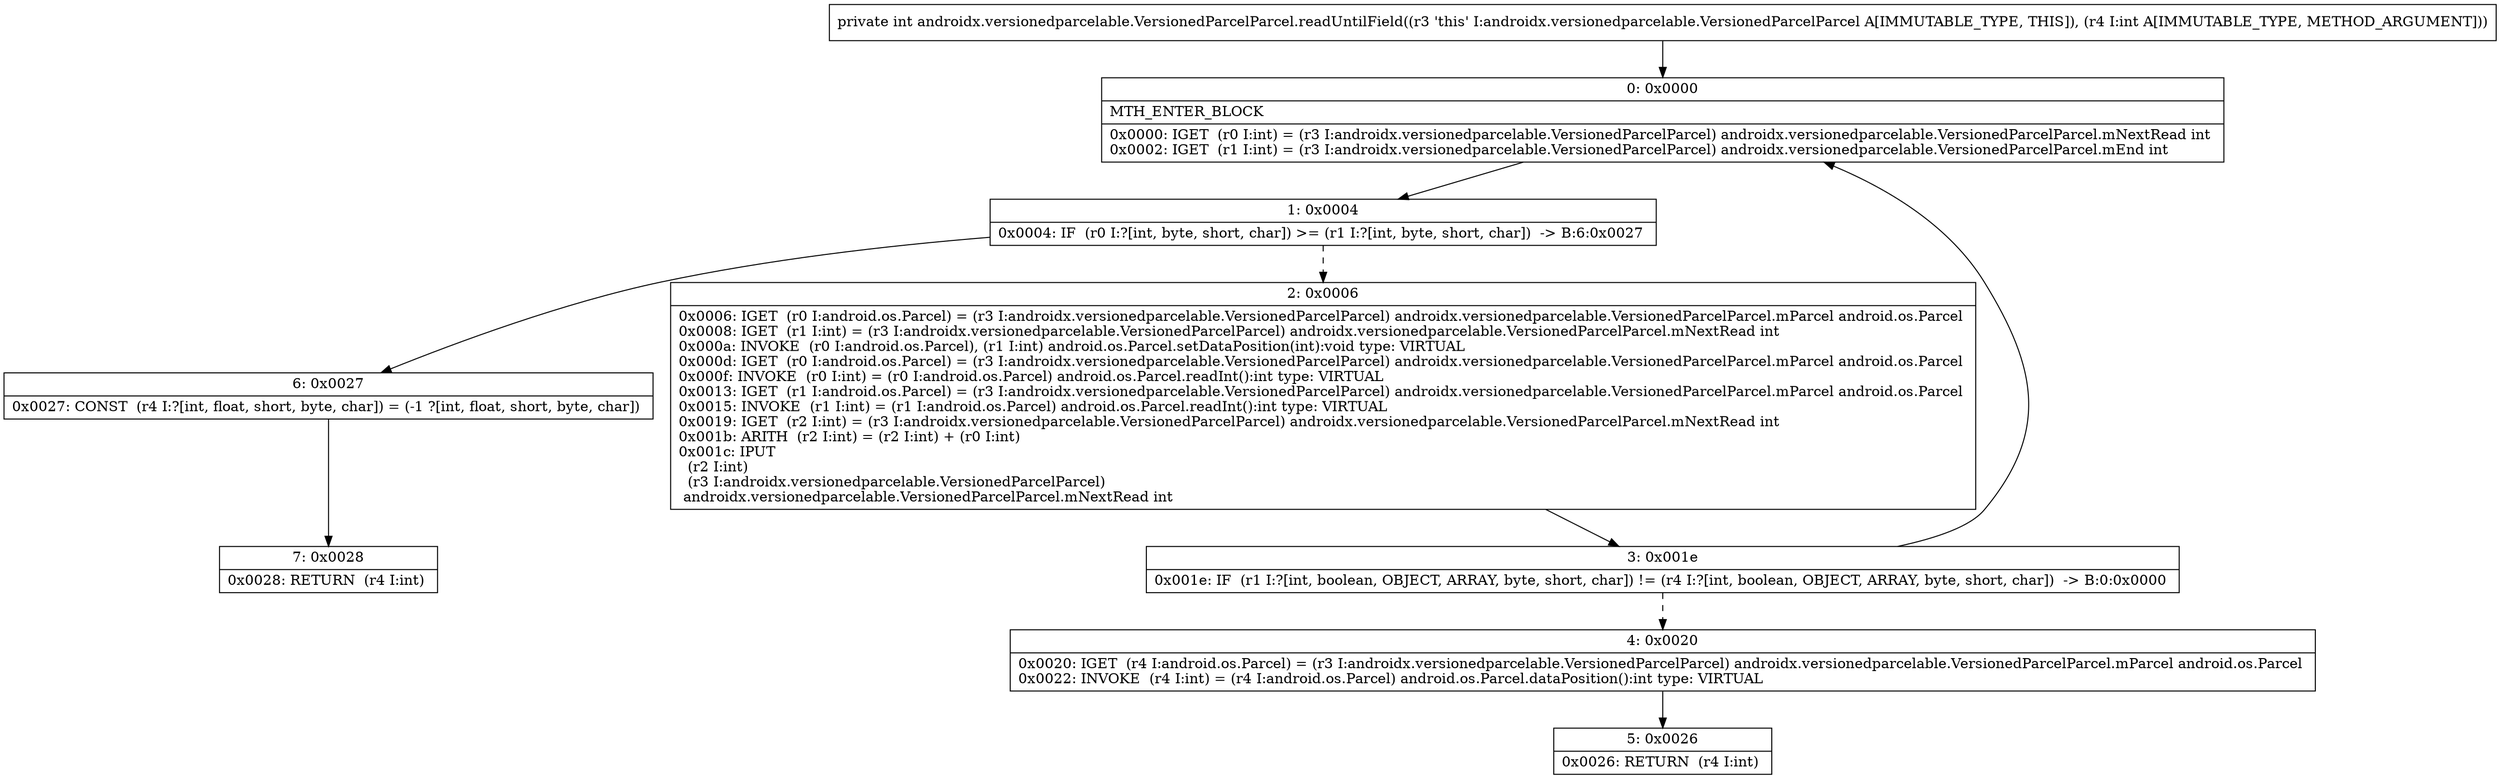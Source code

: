 digraph "CFG forandroidx.versionedparcelable.VersionedParcelParcel.readUntilField(I)I" {
Node_0 [shape=record,label="{0\:\ 0x0000|MTH_ENTER_BLOCK\l|0x0000: IGET  (r0 I:int) = (r3 I:androidx.versionedparcelable.VersionedParcelParcel) androidx.versionedparcelable.VersionedParcelParcel.mNextRead int \l0x0002: IGET  (r1 I:int) = (r3 I:androidx.versionedparcelable.VersionedParcelParcel) androidx.versionedparcelable.VersionedParcelParcel.mEnd int \l}"];
Node_1 [shape=record,label="{1\:\ 0x0004|0x0004: IF  (r0 I:?[int, byte, short, char]) \>= (r1 I:?[int, byte, short, char])  \-\> B:6:0x0027 \l}"];
Node_2 [shape=record,label="{2\:\ 0x0006|0x0006: IGET  (r0 I:android.os.Parcel) = (r3 I:androidx.versionedparcelable.VersionedParcelParcel) androidx.versionedparcelable.VersionedParcelParcel.mParcel android.os.Parcel \l0x0008: IGET  (r1 I:int) = (r3 I:androidx.versionedparcelable.VersionedParcelParcel) androidx.versionedparcelable.VersionedParcelParcel.mNextRead int \l0x000a: INVOKE  (r0 I:android.os.Parcel), (r1 I:int) android.os.Parcel.setDataPosition(int):void type: VIRTUAL \l0x000d: IGET  (r0 I:android.os.Parcel) = (r3 I:androidx.versionedparcelable.VersionedParcelParcel) androidx.versionedparcelable.VersionedParcelParcel.mParcel android.os.Parcel \l0x000f: INVOKE  (r0 I:int) = (r0 I:android.os.Parcel) android.os.Parcel.readInt():int type: VIRTUAL \l0x0013: IGET  (r1 I:android.os.Parcel) = (r3 I:androidx.versionedparcelable.VersionedParcelParcel) androidx.versionedparcelable.VersionedParcelParcel.mParcel android.os.Parcel \l0x0015: INVOKE  (r1 I:int) = (r1 I:android.os.Parcel) android.os.Parcel.readInt():int type: VIRTUAL \l0x0019: IGET  (r2 I:int) = (r3 I:androidx.versionedparcelable.VersionedParcelParcel) androidx.versionedparcelable.VersionedParcelParcel.mNextRead int \l0x001b: ARITH  (r2 I:int) = (r2 I:int) + (r0 I:int) \l0x001c: IPUT  \l  (r2 I:int)\l  (r3 I:androidx.versionedparcelable.VersionedParcelParcel)\l androidx.versionedparcelable.VersionedParcelParcel.mNextRead int \l}"];
Node_3 [shape=record,label="{3\:\ 0x001e|0x001e: IF  (r1 I:?[int, boolean, OBJECT, ARRAY, byte, short, char]) != (r4 I:?[int, boolean, OBJECT, ARRAY, byte, short, char])  \-\> B:0:0x0000 \l}"];
Node_4 [shape=record,label="{4\:\ 0x0020|0x0020: IGET  (r4 I:android.os.Parcel) = (r3 I:androidx.versionedparcelable.VersionedParcelParcel) androidx.versionedparcelable.VersionedParcelParcel.mParcel android.os.Parcel \l0x0022: INVOKE  (r4 I:int) = (r4 I:android.os.Parcel) android.os.Parcel.dataPosition():int type: VIRTUAL \l}"];
Node_5 [shape=record,label="{5\:\ 0x0026|0x0026: RETURN  (r4 I:int) \l}"];
Node_6 [shape=record,label="{6\:\ 0x0027|0x0027: CONST  (r4 I:?[int, float, short, byte, char]) = (\-1 ?[int, float, short, byte, char]) \l}"];
Node_7 [shape=record,label="{7\:\ 0x0028|0x0028: RETURN  (r4 I:int) \l}"];
MethodNode[shape=record,label="{private int androidx.versionedparcelable.VersionedParcelParcel.readUntilField((r3 'this' I:androidx.versionedparcelable.VersionedParcelParcel A[IMMUTABLE_TYPE, THIS]), (r4 I:int A[IMMUTABLE_TYPE, METHOD_ARGUMENT])) }"];
MethodNode -> Node_0;
Node_0 -> Node_1;
Node_1 -> Node_2[style=dashed];
Node_1 -> Node_6;
Node_2 -> Node_3;
Node_3 -> Node_0;
Node_3 -> Node_4[style=dashed];
Node_4 -> Node_5;
Node_6 -> Node_7;
}

